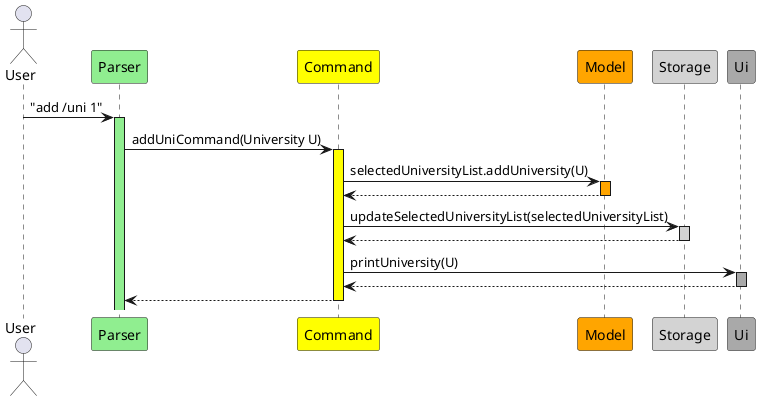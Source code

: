 @startuml
'https://plantuml.com/sequence-diagram

actor User

participant Parser #LightGreen
User -> Parser ++ #LightGreen: "add /uni 1"

participant Command #Yellow
Parser -> Command ++ #Yellow : addUniCommand(University U)

participant Model #Orange
Command -> Model ++ #Orange: selectedUniversityList.addUniversity(U)
return
deactivate Model

participant Storage #LightGrey
Command -> Storage ++ #LightGrey: updateSelectedUniversityList(selectedUniversityList)
return
deactivate Storage

participant Ui #DarkGrey
Command -> Ui ++ #DarkGrey : printUniversity(U)
return
deactivate Ui

Command --> Parser
deactivate Command


@enduml